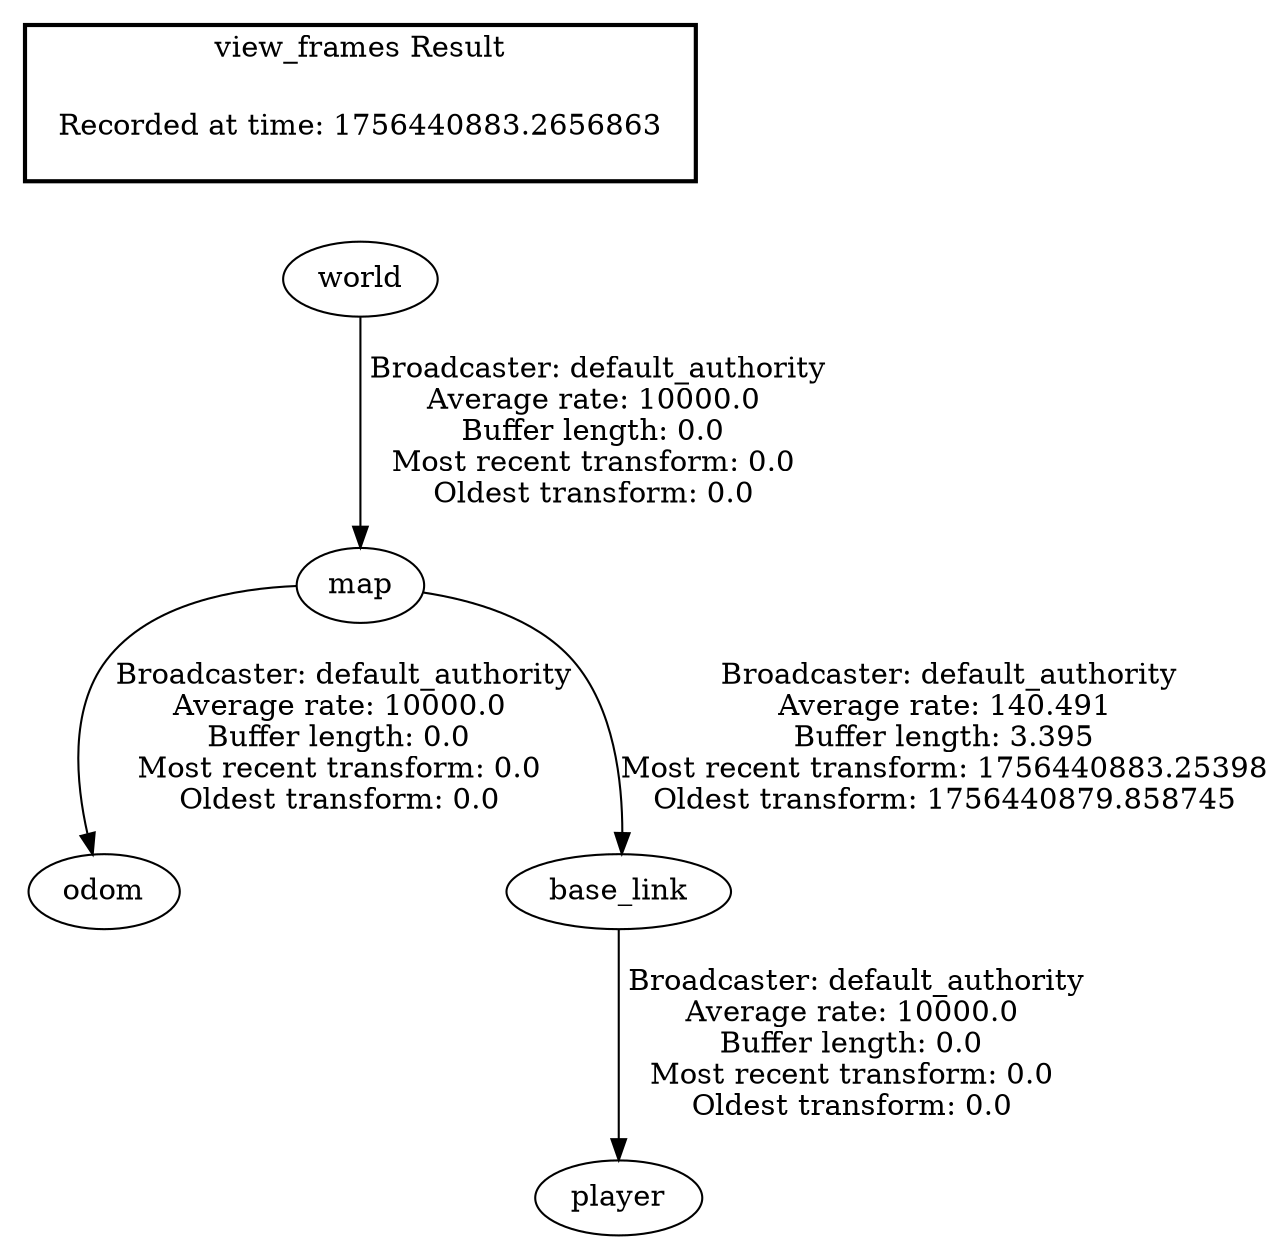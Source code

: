 digraph G {
"map" -> "odom"[label=" Broadcaster: default_authority\nAverage rate: 10000.0\nBuffer length: 0.0\nMost recent transform: 0.0\nOldest transform: 0.0\n"];
"world" -> "map"[label=" Broadcaster: default_authority\nAverage rate: 10000.0\nBuffer length: 0.0\nMost recent transform: 0.0\nOldest transform: 0.0\n"];
"base_link" -> "player"[label=" Broadcaster: default_authority\nAverage rate: 10000.0\nBuffer length: 0.0\nMost recent transform: 0.0\nOldest transform: 0.0\n"];
"map" -> "base_link"[label=" Broadcaster: default_authority\nAverage rate: 140.491\nBuffer length: 3.395\nMost recent transform: 1756440883.25398\nOldest transform: 1756440879.858745\n"];
edge [style=invis];
 subgraph cluster_legend { style=bold; color=black; label ="view_frames Result";
"Recorded at time: 1756440883.2656863"[ shape=plaintext ] ;
}->"world";
}